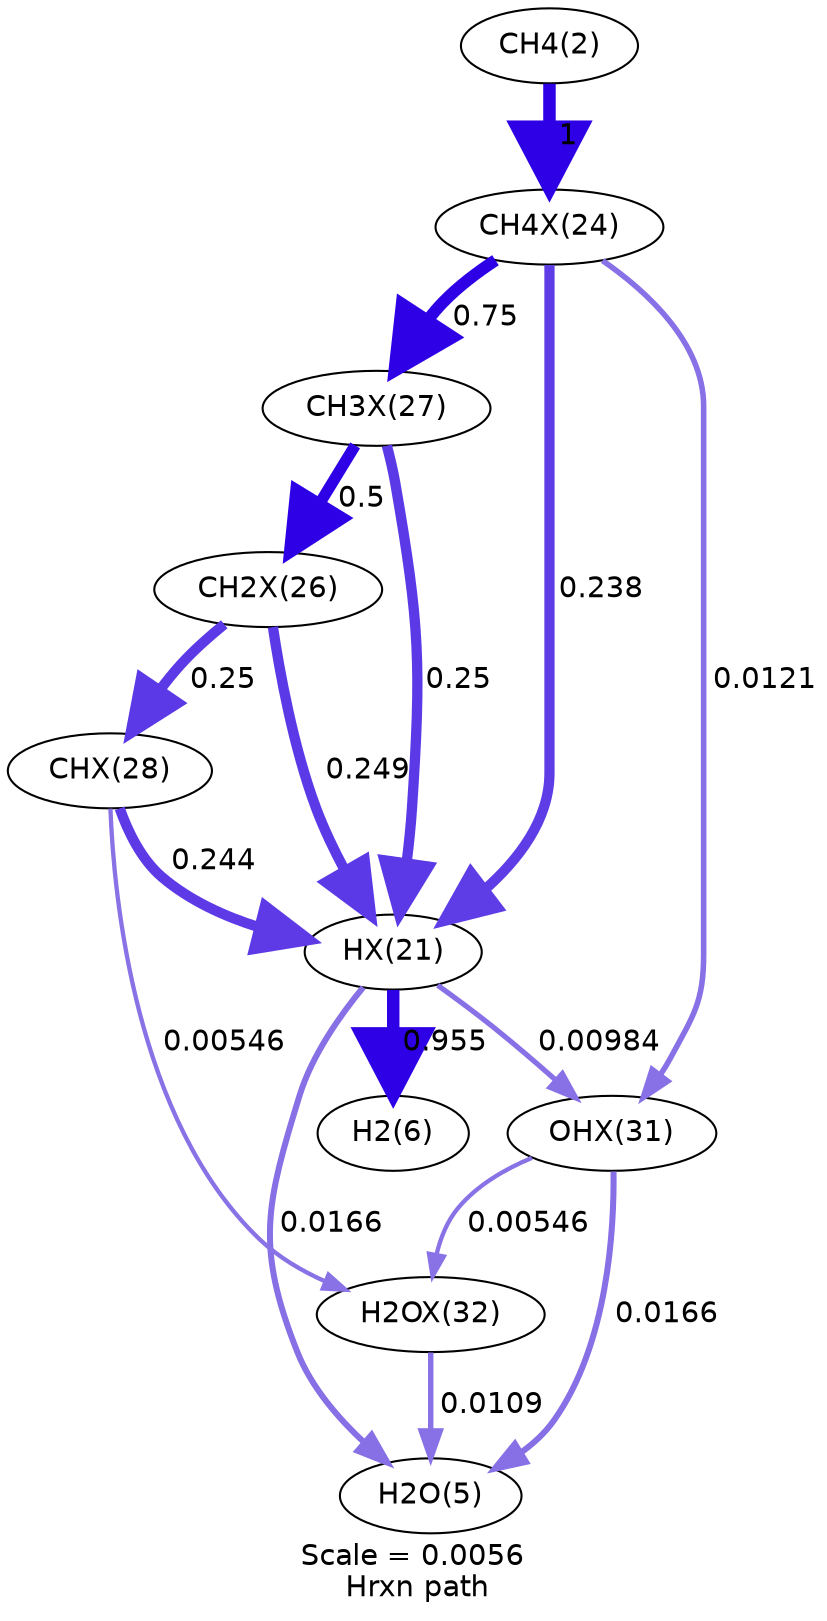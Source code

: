 digraph reaction_paths {
center=1;
s1 -> s27[fontname="Helvetica", penwidth=5.97, arrowsize=2.98, color="0.7, 1.46, 0.9"
, label=" 0.955"];
s7 -> s1[fontname="Helvetica", penwidth=4.95, arrowsize=2.48, color="0.7, 0.75, 0.9"
, label=" 0.25"];
s6 -> s1[fontname="Helvetica", penwidth=4.95, arrowsize=2.48, color="0.7, 0.749, 0.9"
, label=" 0.249"];
s8 -> s1[fontname="Helvetica", penwidth=4.94, arrowsize=2.47, color="0.7, 0.744, 0.9"
, label=" 0.244"];
s1 -> s11[fontname="Helvetica", penwidth=2.51, arrowsize=1.26, color="0.7, 0.51, 0.9"
, label=" 0.00984"];
s1 -> s26[fontname="Helvetica", penwidth=2.9, arrowsize=1.45, color="0.7, 0.517, 0.9"
, label=" 0.0166"];
s4 -> s1[fontname="Helvetica", penwidth=4.92, arrowsize=2.46, color="0.7, 0.738, 0.9"
, label=" 0.238"];
s23 -> s4[fontname="Helvetica", penwidth=6, arrowsize=3, color="0.7, 1.5, 0.9"
, label=" 1"];
s7 -> s6[fontname="Helvetica", penwidth=5.48, arrowsize=2.74, color="0.7, 1, 0.9"
, label=" 0.5"];
s4 -> s7[fontname="Helvetica", penwidth=5.78, arrowsize=2.89, color="0.7, 1.25, 0.9"
, label=" 0.75"];
s6 -> s8[fontname="Helvetica", penwidth=4.95, arrowsize=2.48, color="0.7, 0.75, 0.9"
, label=" 0.25"];
s8 -> s12[fontname="Helvetica", penwidth=2.07, arrowsize=1.03, color="0.7, 0.505, 0.9"
, label=" 0.00546"];
s11 -> s26[fontname="Helvetica", penwidth=2.9, arrowsize=1.45, color="0.7, 0.517, 0.9"
, label=" 0.0166"];
s11 -> s12[fontname="Helvetica", penwidth=2.07, arrowsize=1.03, color="0.7, 0.505, 0.9"
, label=" 0.00546"];
s4 -> s11[fontname="Helvetica", penwidth=2.67, arrowsize=1.33, color="0.7, 0.512, 0.9"
, label=" 0.0121"];
s12 -> s26[fontname="Helvetica", penwidth=2.59, arrowsize=1.3, color="0.7, 0.511, 0.9"
, label=" 0.0109"];
s1 [ fontname="Helvetica", label="HX(21)"];
s4 [ fontname="Helvetica", label="CH4X(24)"];
s6 [ fontname="Helvetica", label="CH2X(26)"];
s7 [ fontname="Helvetica", label="CH3X(27)"];
s8 [ fontname="Helvetica", label="CHX(28)"];
s11 [ fontname="Helvetica", label="OHX(31)"];
s12 [ fontname="Helvetica", label="H2OX(32)"];
s23 [ fontname="Helvetica", label="CH4(2)"];
s26 [ fontname="Helvetica", label="H2O(5)"];
s27 [ fontname="Helvetica", label="H2(6)"];
 label = "Scale = 0.0056\l Hrxn path";
 fontname = "Helvetica";
}

